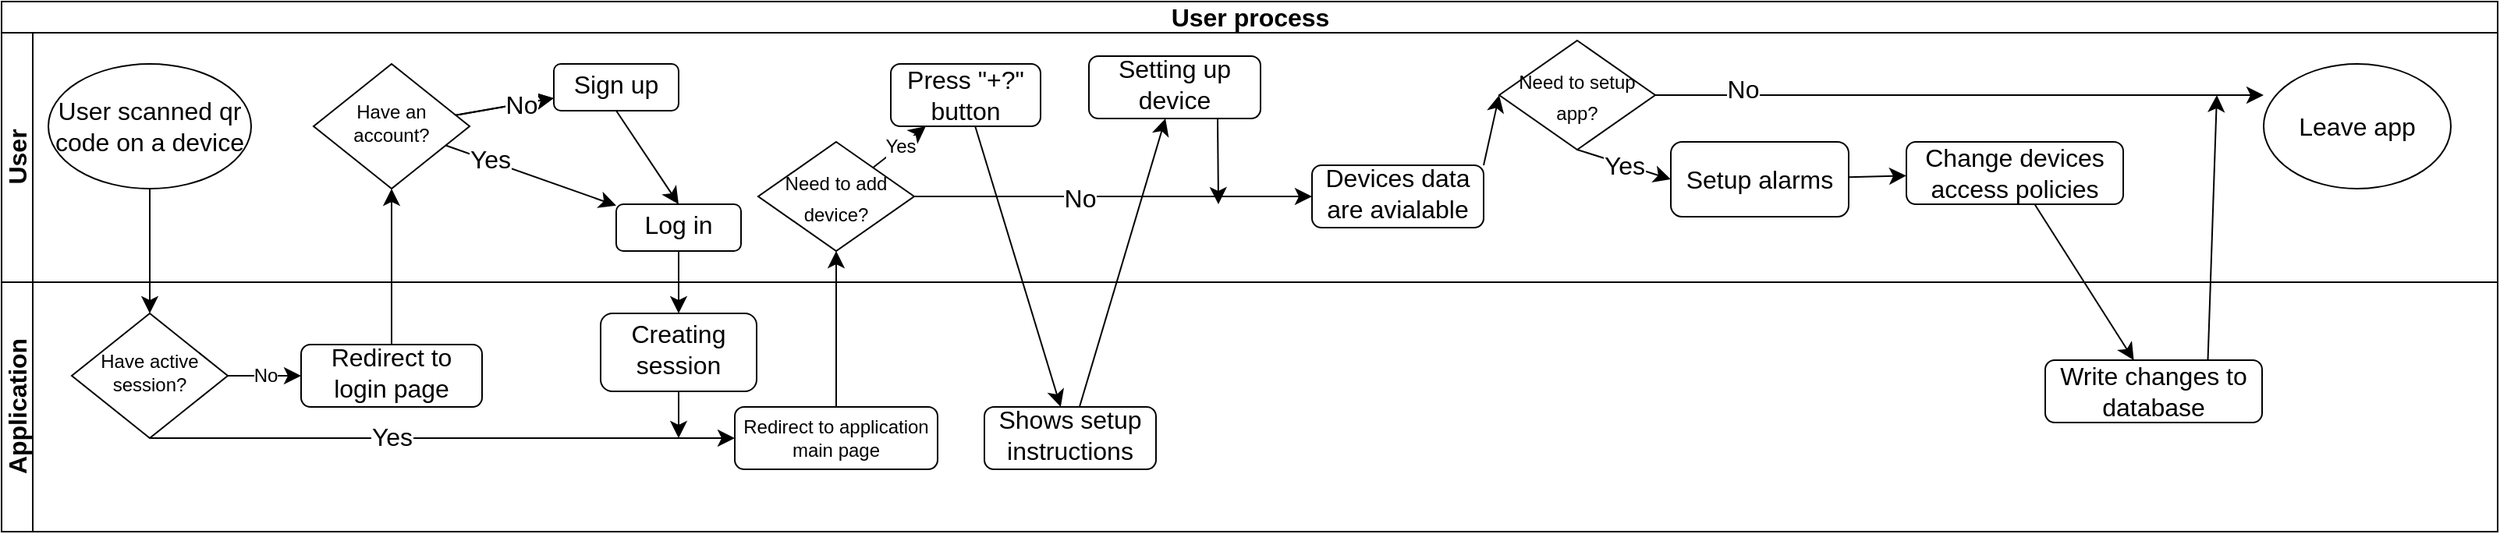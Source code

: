 <mxfile version="21.2.1" type="device">
  <diagram id="C5RBs43oDa-KdzZeNtuy" name="Page-1">
    <mxGraphModel dx="1673" dy="883" grid="0" gridSize="10" guides="1" tooltips="1" connect="1" arrows="1" fold="1" page="0" pageScale="1" pageWidth="827" pageHeight="1169" math="0" shadow="0">
      <root>
        <mxCell id="WIyWlLk6GJQsqaUBKTNV-0" />
        <mxCell id="WIyWlLk6GJQsqaUBKTNV-1" parent="WIyWlLk6GJQsqaUBKTNV-0" />
        <mxCell id="R08T44_Gn2-2p48tk1BM-0" value="User process" style="swimlane;childLayout=stackLayout;resizeParent=1;resizeParentMax=0;horizontal=1;startSize=20;horizontalStack=0;html=1;fontSize=16;" vertex="1" parent="WIyWlLk6GJQsqaUBKTNV-1">
          <mxGeometry x="20" y="80" width="1600" height="340" as="geometry" />
        </mxCell>
        <mxCell id="R08T44_Gn2-2p48tk1BM-1" value="&lt;div&gt;User&lt;/div&gt;" style="swimlane;startSize=20;horizontal=0;html=1;fontSize=16;" vertex="1" parent="R08T44_Gn2-2p48tk1BM-0">
          <mxGeometry y="20" width="1600" height="160" as="geometry" />
        </mxCell>
        <mxCell id="R08T44_Gn2-2p48tk1BM-4" value="User scanned qr code on a device" style="ellipse;whiteSpace=wrap;html=1;fontSize=16;" vertex="1" parent="R08T44_Gn2-2p48tk1BM-1">
          <mxGeometry x="30" y="20" width="130" height="80" as="geometry" />
        </mxCell>
        <mxCell id="R08T44_Gn2-2p48tk1BM-17" value="" style="edgeStyle=none;curved=1;rounded=0;orthogonalLoop=1;jettySize=auto;html=1;fontSize=12;startSize=8;endSize=8;" edge="1" parent="R08T44_Gn2-2p48tk1BM-1" source="R08T44_Gn2-2p48tk1BM-13" target="R08T44_Gn2-2p48tk1BM-16">
          <mxGeometry relative="1" as="geometry" />
        </mxCell>
        <mxCell id="R08T44_Gn2-2p48tk1BM-18" value="" style="edgeStyle=none;curved=1;rounded=0;orthogonalLoop=1;jettySize=auto;html=1;fontSize=12;startSize=8;endSize=8;" edge="1" parent="R08T44_Gn2-2p48tk1BM-1" source="R08T44_Gn2-2p48tk1BM-13" target="R08T44_Gn2-2p48tk1BM-16">
          <mxGeometry relative="1" as="geometry" />
        </mxCell>
        <mxCell id="R08T44_Gn2-2p48tk1BM-23" value="No" style="edgeLabel;html=1;align=center;verticalAlign=middle;resizable=0;points=[];fontSize=16;" vertex="1" connectable="0" parent="R08T44_Gn2-2p48tk1BM-18">
          <mxGeometry x="0.312" relative="1" as="geometry">
            <mxPoint as="offset" />
          </mxGeometry>
        </mxCell>
        <mxCell id="R08T44_Gn2-2p48tk1BM-13" value="Have an account?" style="rhombus;whiteSpace=wrap;html=1;shadow=0;fontFamily=Helvetica;fontSize=12;align=center;strokeWidth=1;spacing=6;spacingTop=-4;" vertex="1" parent="R08T44_Gn2-2p48tk1BM-1">
          <mxGeometry x="200" y="20" width="100" height="80" as="geometry" />
        </mxCell>
        <mxCell id="R08T44_Gn2-2p48tk1BM-24" style="edgeStyle=none;curved=1;rounded=0;orthogonalLoop=1;jettySize=auto;html=1;exitX=0.5;exitY=1;exitDx=0;exitDy=0;entryX=0.5;entryY=0;entryDx=0;entryDy=0;fontSize=12;startSize=8;endSize=8;" edge="1" parent="R08T44_Gn2-2p48tk1BM-1" source="R08T44_Gn2-2p48tk1BM-16" target="R08T44_Gn2-2p48tk1BM-20">
          <mxGeometry relative="1" as="geometry" />
        </mxCell>
        <mxCell id="R08T44_Gn2-2p48tk1BM-16" value="Sign up" style="rounded=1;whiteSpace=wrap;html=1;shadow=0;strokeWidth=1;spacing=6;spacingTop=-4;fontSize=16;" vertex="1" parent="R08T44_Gn2-2p48tk1BM-1">
          <mxGeometry x="354" y="20" width="80" height="30" as="geometry" />
        </mxCell>
        <mxCell id="R08T44_Gn2-2p48tk1BM-20" value="Log in" style="rounded=1;whiteSpace=wrap;html=1;shadow=0;strokeWidth=1;spacing=6;spacingTop=-4;fontSize=16;" vertex="1" parent="R08T44_Gn2-2p48tk1BM-1">
          <mxGeometry x="394" y="110" width="80" height="30" as="geometry" />
        </mxCell>
        <mxCell id="R08T44_Gn2-2p48tk1BM-21" value="" style="edgeStyle=none;curved=1;rounded=0;orthogonalLoop=1;jettySize=auto;html=1;fontSize=12;startSize=8;endSize=8;" edge="1" parent="R08T44_Gn2-2p48tk1BM-1" source="R08T44_Gn2-2p48tk1BM-13" target="R08T44_Gn2-2p48tk1BM-20">
          <mxGeometry relative="1" as="geometry" />
        </mxCell>
        <mxCell id="R08T44_Gn2-2p48tk1BM-22" value="Yes" style="edgeLabel;html=1;align=center;verticalAlign=middle;resizable=0;points=[];fontSize=16;" vertex="1" connectable="0" parent="R08T44_Gn2-2p48tk1BM-21">
          <mxGeometry x="-0.501" y="1" relative="1" as="geometry">
            <mxPoint as="offset" />
          </mxGeometry>
        </mxCell>
        <mxCell id="R08T44_Gn2-2p48tk1BM-37" style="edgeStyle=none;curved=1;rounded=0;orthogonalLoop=1;jettySize=auto;html=1;fontSize=12;startSize=8;endSize=8;" edge="1" parent="R08T44_Gn2-2p48tk1BM-1" source="R08T44_Gn2-2p48tk1BM-30">
          <mxGeometry relative="1" as="geometry">
            <mxPoint x="840" y="105" as="targetPoint" />
          </mxGeometry>
        </mxCell>
        <mxCell id="R08T44_Gn2-2p48tk1BM-48" value="No" style="edgeLabel;html=1;align=center;verticalAlign=middle;resizable=0;points=[];fontSize=16;" vertex="1" connectable="0" parent="R08T44_Gn2-2p48tk1BM-37">
          <mxGeometry x="-0.176" y="-1" relative="1" as="geometry">
            <mxPoint x="1" as="offset" />
          </mxGeometry>
        </mxCell>
        <mxCell id="R08T44_Gn2-2p48tk1BM-30" value="&lt;font style=&quot;font-size: 12px;&quot;&gt;Need to add device?&lt;/font&gt;" style="rhombus;whiteSpace=wrap;html=1;fontSize=16;" vertex="1" parent="R08T44_Gn2-2p48tk1BM-1">
          <mxGeometry x="485" y="70" width="100" height="70" as="geometry" />
        </mxCell>
        <mxCell id="R08T44_Gn2-2p48tk1BM-32" value="Press &quot;+?&quot; button" style="rounded=1;whiteSpace=wrap;html=1;fontSize=16;" vertex="1" parent="R08T44_Gn2-2p48tk1BM-1">
          <mxGeometry x="570" y="20" width="96" height="40" as="geometry" />
        </mxCell>
        <mxCell id="R08T44_Gn2-2p48tk1BM-33" value="Yes" style="edgeStyle=none;curved=1;rounded=0;orthogonalLoop=1;jettySize=auto;html=1;fontSize=12;startSize=8;endSize=8;" edge="1" parent="R08T44_Gn2-2p48tk1BM-1" source="R08T44_Gn2-2p48tk1BM-30" target="R08T44_Gn2-2p48tk1BM-32">
          <mxGeometry relative="1" as="geometry" />
        </mxCell>
        <mxCell id="R08T44_Gn2-2p48tk1BM-46" style="edgeStyle=none;curved=1;rounded=0;orthogonalLoop=1;jettySize=auto;html=1;exitX=0.75;exitY=1;exitDx=0;exitDy=0;fontSize=12;startSize=8;endSize=8;" edge="1" parent="R08T44_Gn2-2p48tk1BM-1" source="R08T44_Gn2-2p48tk1BM-35">
          <mxGeometry relative="1" as="geometry">
            <mxPoint x="780" y="110" as="targetPoint" />
          </mxGeometry>
        </mxCell>
        <mxCell id="R08T44_Gn2-2p48tk1BM-35" value="Setting up device" style="rounded=1;whiteSpace=wrap;html=1;shadow=0;strokeWidth=1;spacing=6;spacingTop=-4;fontSize=16;" vertex="1" parent="R08T44_Gn2-2p48tk1BM-1">
          <mxGeometry x="697" y="15" width="110" height="40" as="geometry" />
        </mxCell>
        <mxCell id="R08T44_Gn2-2p48tk1BM-52" value="&lt;font style=&quot;font-size: 16px;&quot;&gt;Yes&lt;/font&gt;" style="edgeStyle=none;curved=1;rounded=0;orthogonalLoop=1;jettySize=auto;html=1;exitX=0.5;exitY=1;exitDx=0;exitDy=0;entryX=0;entryY=0.5;entryDx=0;entryDy=0;fontSize=12;startSize=8;endSize=8;" edge="1" parent="R08T44_Gn2-2p48tk1BM-1" source="R08T44_Gn2-2p48tk1BM-42" target="R08T44_Gn2-2p48tk1BM-49">
          <mxGeometry relative="1" as="geometry" />
        </mxCell>
        <mxCell id="R08T44_Gn2-2p48tk1BM-61" value="" style="edgeStyle=none;curved=1;rounded=0;orthogonalLoop=1;jettySize=auto;html=1;fontSize=12;startSize=8;endSize=8;entryX=0;entryY=0.5;entryDx=0;entryDy=0;" edge="1" parent="R08T44_Gn2-2p48tk1BM-1" source="R08T44_Gn2-2p48tk1BM-42">
          <mxGeometry relative="1" as="geometry">
            <mxPoint x="1450" y="40" as="targetPoint" />
          </mxGeometry>
        </mxCell>
        <mxCell id="R08T44_Gn2-2p48tk1BM-63" value="No" style="edgeLabel;html=1;align=center;verticalAlign=middle;resizable=0;points=[];fontSize=16;" vertex="1" connectable="0" parent="R08T44_Gn2-2p48tk1BM-61">
          <mxGeometry x="-0.714" y="4" relative="1" as="geometry">
            <mxPoint as="offset" />
          </mxGeometry>
        </mxCell>
        <mxCell id="R08T44_Gn2-2p48tk1BM-42" value="&lt;div&gt;&lt;font style=&quot;font-size: 12px;&quot;&gt;Need to setup &lt;br&gt;&lt;/font&gt;&lt;/div&gt;&lt;div&gt;&lt;font style=&quot;font-size: 12px;&quot;&gt;app? &lt;/font&gt;&lt;/div&gt;" style="rhombus;whiteSpace=wrap;html=1;fontSize=16;" vertex="1" parent="R08T44_Gn2-2p48tk1BM-1">
          <mxGeometry x="960" y="5" width="100" height="70" as="geometry" />
        </mxCell>
        <mxCell id="R08T44_Gn2-2p48tk1BM-51" style="edgeStyle=none;curved=1;rounded=0;orthogonalLoop=1;jettySize=auto;html=1;exitX=1;exitY=0;exitDx=0;exitDy=0;entryX=0;entryY=0.5;entryDx=0;entryDy=0;fontSize=12;startSize=8;endSize=8;" edge="1" parent="R08T44_Gn2-2p48tk1BM-1" source="R08T44_Gn2-2p48tk1BM-44" target="R08T44_Gn2-2p48tk1BM-42">
          <mxGeometry relative="1" as="geometry" />
        </mxCell>
        <mxCell id="R08T44_Gn2-2p48tk1BM-44" value="Devices data are avialable" style="rounded=1;whiteSpace=wrap;html=1;shadow=0;strokeWidth=1;spacing=6;spacingTop=-4;fontSize=16;" vertex="1" parent="R08T44_Gn2-2p48tk1BM-1">
          <mxGeometry x="840" y="85" width="110" height="40" as="geometry" />
        </mxCell>
        <mxCell id="R08T44_Gn2-2p48tk1BM-59" value="" style="edgeStyle=none;curved=1;rounded=0;orthogonalLoop=1;jettySize=auto;html=1;fontSize=12;startSize=8;endSize=8;" edge="1" parent="R08T44_Gn2-2p48tk1BM-1" source="R08T44_Gn2-2p48tk1BM-49" target="R08T44_Gn2-2p48tk1BM-50">
          <mxGeometry relative="1" as="geometry" />
        </mxCell>
        <mxCell id="R08T44_Gn2-2p48tk1BM-49" value="Setup alarms" style="rounded=1;whiteSpace=wrap;html=1;fontSize=16;" vertex="1" parent="R08T44_Gn2-2p48tk1BM-1">
          <mxGeometry x="1070" y="70" width="114" height="48" as="geometry" />
        </mxCell>
        <mxCell id="R08T44_Gn2-2p48tk1BM-50" value="Change devices access policies" style="rounded=1;whiteSpace=wrap;html=1;fontSize=16;" vertex="1" parent="R08T44_Gn2-2p48tk1BM-1">
          <mxGeometry x="1221" y="70" width="139" height="40" as="geometry" />
        </mxCell>
        <mxCell id="R08T44_Gn2-2p48tk1BM-64" value="Leave app" style="ellipse;whiteSpace=wrap;html=1;fontSize=16;" vertex="1" parent="R08T44_Gn2-2p48tk1BM-1">
          <mxGeometry x="1450" y="20" width="120" height="80" as="geometry" />
        </mxCell>
        <mxCell id="R08T44_Gn2-2p48tk1BM-2" value="Application" style="swimlane;startSize=20;horizontal=0;html=1;fontSize=16;" vertex="1" parent="R08T44_Gn2-2p48tk1BM-0">
          <mxGeometry y="180" width="1600" height="160" as="geometry" />
        </mxCell>
        <mxCell id="R08T44_Gn2-2p48tk1BM-28" style="edgeStyle=none;curved=1;rounded=0;orthogonalLoop=1;jettySize=auto;html=1;exitX=0.5;exitY=1;exitDx=0;exitDy=0;fontSize=12;startSize=8;endSize=8;" edge="1" parent="R08T44_Gn2-2p48tk1BM-2" source="WIyWlLk6GJQsqaUBKTNV-6">
          <mxGeometry relative="1" as="geometry">
            <mxPoint x="470" y="100" as="targetPoint" />
          </mxGeometry>
        </mxCell>
        <mxCell id="R08T44_Gn2-2p48tk1BM-29" value="Yes" style="edgeLabel;html=1;align=center;verticalAlign=middle;resizable=0;points=[];fontSize=16;" vertex="1" connectable="0" parent="R08T44_Gn2-2p48tk1BM-28">
          <mxGeometry x="-0.174" y="1" relative="1" as="geometry">
            <mxPoint as="offset" />
          </mxGeometry>
        </mxCell>
        <mxCell id="WIyWlLk6GJQsqaUBKTNV-6" value="Have active session?" style="rhombus;whiteSpace=wrap;html=1;shadow=0;fontFamily=Helvetica;fontSize=12;align=center;strokeWidth=1;spacing=6;spacingTop=-4;" parent="R08T44_Gn2-2p48tk1BM-2" vertex="1">
          <mxGeometry x="45" y="20" width="100" height="80" as="geometry" />
        </mxCell>
        <mxCell id="WIyWlLk6GJQsqaUBKTNV-7" value="Redirect to application main page" style="rounded=1;whiteSpace=wrap;html=1;fontSize=12;glass=0;strokeWidth=1;shadow=0;" parent="R08T44_Gn2-2p48tk1BM-2" vertex="1">
          <mxGeometry x="470" y="80" width="130" height="40" as="geometry" />
        </mxCell>
        <mxCell id="R08T44_Gn2-2p48tk1BM-8" value="Shows setup instructions" style="rounded=1;whiteSpace=wrap;html=1;shadow=0;strokeWidth=1;spacing=6;spacingTop=-4;fontSize=16;" vertex="1" parent="R08T44_Gn2-2p48tk1BM-2">
          <mxGeometry x="630" y="80" width="110" height="40" as="geometry" />
        </mxCell>
        <mxCell id="R08T44_Gn2-2p48tk1BM-11" value="Redirect to login page" style="rounded=1;whiteSpace=wrap;html=1;shadow=0;strokeWidth=1;spacing=6;spacingTop=-4;fontSize=16;" vertex="1" parent="R08T44_Gn2-2p48tk1BM-2">
          <mxGeometry x="192" y="40" width="116" height="40" as="geometry" />
        </mxCell>
        <mxCell id="R08T44_Gn2-2p48tk1BM-12" value="No" style="edgeStyle=none;curved=1;rounded=0;orthogonalLoop=1;jettySize=auto;html=1;fontSize=12;startSize=8;endSize=8;" edge="1" parent="R08T44_Gn2-2p48tk1BM-2" source="WIyWlLk6GJQsqaUBKTNV-6" target="R08T44_Gn2-2p48tk1BM-11">
          <mxGeometry relative="1" as="geometry" />
        </mxCell>
        <mxCell id="R08T44_Gn2-2p48tk1BM-62" style="edgeStyle=none;curved=1;rounded=0;orthogonalLoop=1;jettySize=auto;html=1;exitX=0.75;exitY=0;exitDx=0;exitDy=0;fontSize=12;startSize=8;endSize=8;" edge="1" parent="R08T44_Gn2-2p48tk1BM-2" source="R08T44_Gn2-2p48tk1BM-53">
          <mxGeometry relative="1" as="geometry">
            <mxPoint x="1420" y="-120" as="targetPoint" />
          </mxGeometry>
        </mxCell>
        <mxCell id="R08T44_Gn2-2p48tk1BM-53" value="Write changes to database" style="rounded=1;whiteSpace=wrap;html=1;fontSize=16;" vertex="1" parent="R08T44_Gn2-2p48tk1BM-2">
          <mxGeometry x="1310" y="50" width="139" height="40" as="geometry" />
        </mxCell>
        <mxCell id="R08T44_Gn2-2p48tk1BM-58" style="edgeStyle=none;curved=1;rounded=0;orthogonalLoop=1;jettySize=auto;html=1;fontSize=12;startSize=8;endSize=8;" edge="1" parent="R08T44_Gn2-2p48tk1BM-2" source="R08T44_Gn2-2p48tk1BM-56">
          <mxGeometry relative="1" as="geometry">
            <mxPoint x="434" y="100" as="targetPoint" />
          </mxGeometry>
        </mxCell>
        <mxCell id="R08T44_Gn2-2p48tk1BM-56" value="Creating session" style="rounded=1;whiteSpace=wrap;html=1;shadow=0;strokeWidth=1;spacing=6;spacingTop=-4;fontSize=16;" vertex="1" parent="R08T44_Gn2-2p48tk1BM-2">
          <mxGeometry x="384" y="20" width="100" height="50" as="geometry" />
        </mxCell>
        <mxCell id="R08T44_Gn2-2p48tk1BM-14" style="edgeStyle=none;curved=1;rounded=0;orthogonalLoop=1;jettySize=auto;html=1;entryX=0.5;entryY=1;entryDx=0;entryDy=0;fontSize=12;startSize=8;endSize=8;" edge="1" parent="R08T44_Gn2-2p48tk1BM-0" source="R08T44_Gn2-2p48tk1BM-11" target="R08T44_Gn2-2p48tk1BM-13">
          <mxGeometry relative="1" as="geometry" />
        </mxCell>
        <mxCell id="R08T44_Gn2-2p48tk1BM-27" value="" style="edgeStyle=none;curved=1;rounded=0;orthogonalLoop=1;jettySize=auto;html=1;fontSize=12;startSize=8;endSize=8;" edge="1" parent="R08T44_Gn2-2p48tk1BM-0" source="R08T44_Gn2-2p48tk1BM-4" target="WIyWlLk6GJQsqaUBKTNV-6">
          <mxGeometry relative="1" as="geometry" />
        </mxCell>
        <mxCell id="R08T44_Gn2-2p48tk1BM-31" value="" style="edgeStyle=none;curved=1;rounded=0;orthogonalLoop=1;jettySize=auto;html=1;fontSize=12;startSize=8;endSize=8;" edge="1" parent="R08T44_Gn2-2p48tk1BM-0" source="WIyWlLk6GJQsqaUBKTNV-7" target="R08T44_Gn2-2p48tk1BM-30">
          <mxGeometry relative="1" as="geometry" />
        </mxCell>
        <mxCell id="R08T44_Gn2-2p48tk1BM-34" value="" style="edgeStyle=none;curved=1;rounded=0;orthogonalLoop=1;jettySize=auto;html=1;fontSize=12;startSize=8;endSize=8;" edge="1" parent="R08T44_Gn2-2p48tk1BM-0" source="R08T44_Gn2-2p48tk1BM-32" target="R08T44_Gn2-2p48tk1BM-8">
          <mxGeometry relative="1" as="geometry" />
        </mxCell>
        <mxCell id="R08T44_Gn2-2p48tk1BM-36" value="" style="edgeStyle=none;curved=1;rounded=0;orthogonalLoop=1;jettySize=auto;html=1;fontSize=12;startSize=8;endSize=8;" edge="1" parent="R08T44_Gn2-2p48tk1BM-0" source="R08T44_Gn2-2p48tk1BM-8" target="R08T44_Gn2-2p48tk1BM-35">
          <mxGeometry relative="1" as="geometry" />
        </mxCell>
        <mxCell id="R08T44_Gn2-2p48tk1BM-54" value="" style="edgeStyle=none;curved=1;rounded=0;orthogonalLoop=1;jettySize=auto;html=1;fontSize=12;startSize=8;endSize=8;" edge="1" parent="R08T44_Gn2-2p48tk1BM-0" source="R08T44_Gn2-2p48tk1BM-50" target="R08T44_Gn2-2p48tk1BM-53">
          <mxGeometry relative="1" as="geometry" />
        </mxCell>
        <mxCell id="R08T44_Gn2-2p48tk1BM-57" value="" style="edgeStyle=none;curved=1;rounded=0;orthogonalLoop=1;jettySize=auto;html=1;fontSize=12;startSize=8;endSize=8;" edge="1" parent="R08T44_Gn2-2p48tk1BM-0" source="R08T44_Gn2-2p48tk1BM-20" target="R08T44_Gn2-2p48tk1BM-56">
          <mxGeometry relative="1" as="geometry" />
        </mxCell>
      </root>
    </mxGraphModel>
  </diagram>
</mxfile>
